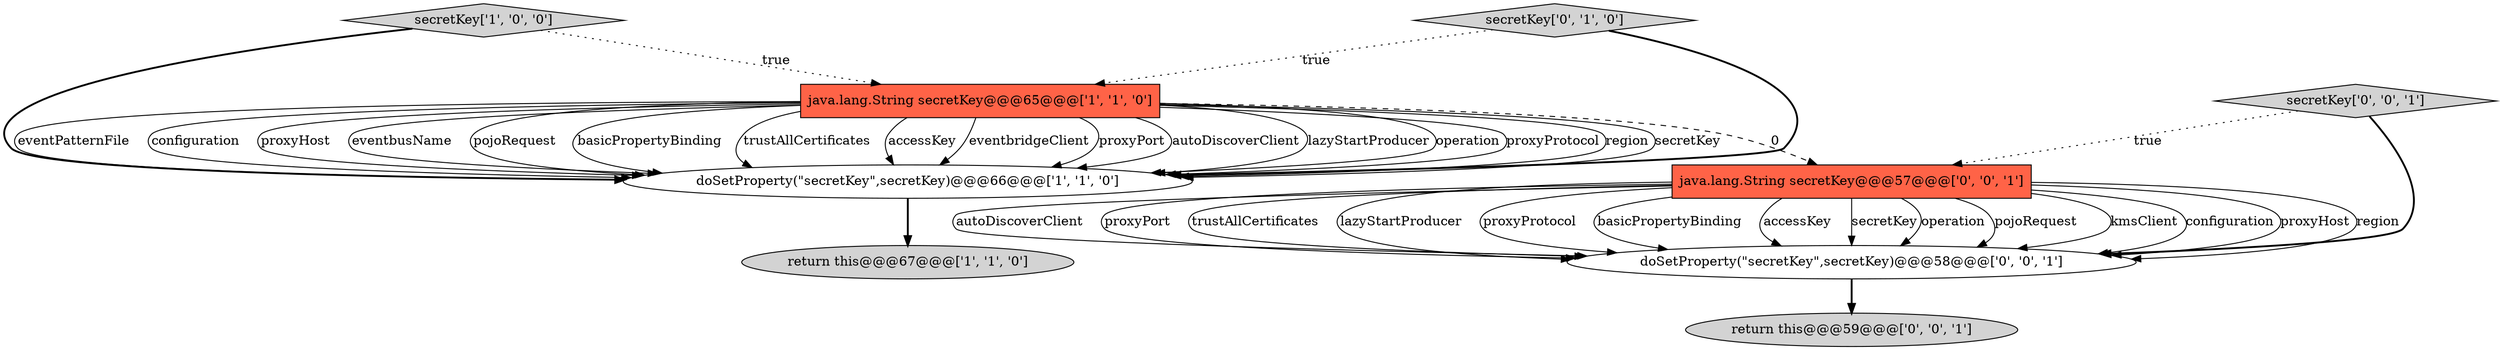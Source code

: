 digraph {
0 [style = filled, label = "return this@@@67@@@['1', '1', '0']", fillcolor = lightgray, shape = ellipse image = "AAA0AAABBB1BBB"];
6 [style = filled, label = "java.lang.String secretKey@@@57@@@['0', '0', '1']", fillcolor = tomato, shape = box image = "AAA0AAABBB3BBB"];
3 [style = filled, label = "secretKey['1', '0', '0']", fillcolor = lightgray, shape = diamond image = "AAA0AAABBB1BBB"];
2 [style = filled, label = "doSetProperty(\"secretKey\",secretKey)@@@66@@@['1', '1', '0']", fillcolor = white, shape = ellipse image = "AAA0AAABBB1BBB"];
1 [style = filled, label = "java.lang.String secretKey@@@65@@@['1', '1', '0']", fillcolor = tomato, shape = box image = "AAA0AAABBB1BBB"];
5 [style = filled, label = "return this@@@59@@@['0', '0', '1']", fillcolor = lightgray, shape = ellipse image = "AAA0AAABBB3BBB"];
7 [style = filled, label = "doSetProperty(\"secretKey\",secretKey)@@@58@@@['0', '0', '1']", fillcolor = white, shape = ellipse image = "AAA0AAABBB3BBB"];
4 [style = filled, label = "secretKey['0', '1', '0']", fillcolor = lightgray, shape = diamond image = "AAA0AAABBB2BBB"];
8 [style = filled, label = "secretKey['0', '0', '1']", fillcolor = lightgray, shape = diamond image = "AAA0AAABBB3BBB"];
6->7 [style = solid, label="kmsClient"];
6->7 [style = solid, label="configuration"];
1->2 [style = solid, label="eventbridgeClient"];
3->2 [style = bold, label=""];
3->1 [style = dotted, label="true"];
6->7 [style = solid, label="proxyHost"];
1->2 [style = solid, label="proxyPort"];
6->7 [style = solid, label="region"];
8->6 [style = dotted, label="true"];
1->2 [style = solid, label="autoDiscoverClient"];
1->2 [style = solid, label="lazyStartProducer"];
1->2 [style = solid, label="operation"];
4->1 [style = dotted, label="true"];
1->2 [style = solid, label="proxyProtocol"];
6->7 [style = solid, label="autoDiscoverClient"];
6->7 [style = solid, label="proxyPort"];
1->2 [style = solid, label="region"];
4->2 [style = bold, label=""];
1->2 [style = solid, label="secretKey"];
1->2 [style = solid, label="eventPatternFile"];
1->2 [style = solid, label="configuration"];
1->2 [style = solid, label="proxyHost"];
1->2 [style = solid, label="eventbusName"];
6->7 [style = solid, label="trustAllCertificates"];
6->7 [style = solid, label="lazyStartProducer"];
7->5 [style = bold, label=""];
8->7 [style = bold, label=""];
1->2 [style = solid, label="pojoRequest"];
2->0 [style = bold, label=""];
1->6 [style = dashed, label="0"];
6->7 [style = solid, label="proxyProtocol"];
1->2 [style = solid, label="basicPropertyBinding"];
6->7 [style = solid, label="basicPropertyBinding"];
6->7 [style = solid, label="accessKey"];
6->7 [style = solid, label="secretKey"];
6->7 [style = solid, label="operation"];
1->2 [style = solid, label="trustAllCertificates"];
1->2 [style = solid, label="accessKey"];
6->7 [style = solid, label="pojoRequest"];
}
